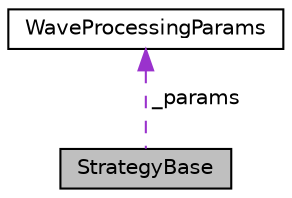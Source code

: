 digraph "StrategyBase"
{
  edge [fontname="Helvetica",fontsize="10",labelfontname="Helvetica",labelfontsize="10"];
  node [fontname="Helvetica",fontsize="10",shape=record];
  Node1 [label="StrategyBase",height=0.2,width=0.4,color="black", fillcolor="grey75", style="filled", fontcolor="black"];
  Node2 -> Node1 [dir="back",color="darkorchid3",fontsize="10",style="dashed",label=" _params" ,fontname="Helvetica"];
  Node2 [label="WaveProcessingParams",height=0.2,width=0.4,color="black", fillcolor="white", style="filled",URL="$df/d95/structWaveProcessingParams.html",tooltip="umwickelt alle Programmparameter "];
}
